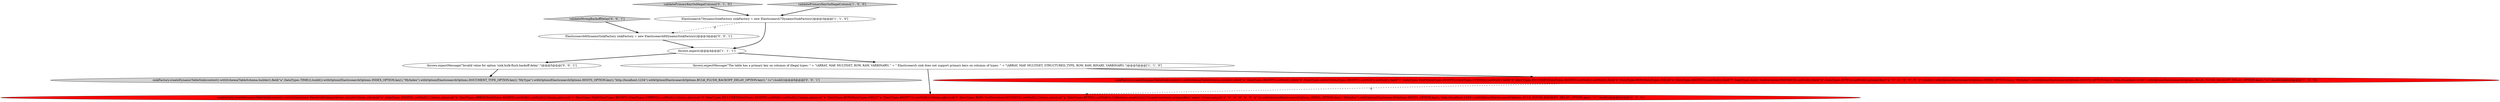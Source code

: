 digraph {
7 [style = filled, label = "thrown.expectMessage(\"Invalid value for option 'sink.bulk-flush.backoff.delay'.\")@@@5@@@['0', '0', '1']", fillcolor = white, shape = ellipse image = "AAA0AAABBB3BBB"];
9 [style = filled, label = "Elasticsearch6DynamicSinkFactory sinkFactory = new Elasticsearch6DynamicSinkFactory()@@@3@@@['0', '0', '1']", fillcolor = white, shape = ellipse image = "AAA0AAABBB3BBB"];
10 [style = filled, label = "validateWrongBackoffDelay['0', '0', '1']", fillcolor = lightgray, shape = diamond image = "AAA0AAABBB3BBB"];
2 [style = filled, label = "Elasticsearch7DynamicSinkFactory sinkFactory = new Elasticsearch7DynamicSinkFactory()@@@3@@@['1', '1', '0']", fillcolor = white, shape = ellipse image = "AAA0AAABBB1BBB"];
0 [style = filled, label = "thrown.expectMessage(\"The table has a primary key on columns of illegal types: \" + \"(ARRAY, MAP, MULTISET, ROW, RAW, VARBINARY(.\" + \" Elasticsearch sink does not support primary keys on columns of types: \" + \"(ARRAY, MAP, MULTISET, STRUCTURED_TYPE, ROW, RAW, BINARY, VARBINARY(.\")@@@5@@@['1', '1', '0']", fillcolor = white, shape = ellipse image = "AAA0AAABBB1BBB"];
6 [style = filled, label = "validatePrimaryKeyOnIllegalColumn['0', '1', '0']", fillcolor = lightgray, shape = diamond image = "AAA0AAABBB2BBB"];
3 [style = filled, label = "validatePrimaryKeyOnIllegalColumn['1', '0', '0']", fillcolor = lightgray, shape = diamond image = "AAA0AAABBB1BBB"];
4 [style = filled, label = "thrown.expect()@@@4@@@['1', '1', '1']", fillcolor = white, shape = ellipse image = "AAA0AAABBB1BBB"];
5 [style = filled, label = "sinkFactory.createDynamicTableSink(context().withSchema(new ResolvedSchema(Arrays.asList(Column.physical(\"a\",DataTypes.BIGINT().notNull()),Column.physical(\"b\",DataTypes.ARRAY(DataTypes.BIGINT().notNull()).notNull()),Column.physical(\"c\",DataTypes.MAP(DataTypes.BIGINT(),DataTypes.STRING()).notNull()),Column.physical(\"d\",DataTypes.MULTISET(DataTypes.BIGINT().notNull()).notNull()),Column.physical(\"e\",DataTypes.ROW(DataTypes.FIELD(\"a\",DataTypes.BIGINT())).notNull()),Column.physical(\"f\",DataTypes.RAW(,VoidSerializer.INSTANCE).notNull()),Column.physical(\"g\",DataTypes.BYTES().notNull())),Collections.emptyList(),UniqueConstraint.primaryKey(\"name\",Arrays.asList(\"a\",\"b\",\"c\",\"d\",\"e\",\"f\",\"g\")))).withOption(ElasticsearchOptions.INDEX_OPTION.key(),\"MyIndex\").withOption(ElasticsearchOptions.HOSTS_OPTION.key(),\"http://localhost:1234\").withOption(ElasticsearchOptions.BULK_FLUSH_BACKOFF_DELAY_OPTION.key(),\"1s\").build())@@@6@@@['0', '1', '0']", fillcolor = red, shape = ellipse image = "AAA1AAABBB2BBB"];
8 [style = filled, label = "sinkFactory.createDynamicTableSink(context().withSchema(TableSchema.builder().field(\"a\",DataTypes.TIME()).build()).withOption(ElasticsearchOptions.INDEX_OPTION.key(),\"MyIndex\").withOption(ElasticsearchOptions.DOCUMENT_TYPE_OPTION.key(),\"MyType\").withOption(ElasticsearchOptions.HOSTS_OPTION.key(),\"http://localhost:1234\").withOption(ElasticsearchOptions.BULK_FLUSH_BACKOFF_DELAY_OPTION.key(),\"-1s\").build())@@@6@@@['0', '0', '1']", fillcolor = lightgray, shape = ellipse image = "AAA0AAABBB3BBB"];
1 [style = filled, label = "sinkFactory.createDynamicTableSink(context().withSchema(TableSchema.builder().field(\"a\",DataTypes.BIGINT().notNull()).field(\"b\",DataTypes.ARRAY(DataTypes.BIGINT().notNull()).notNull()).field(\"c\",DataTypes.MAP(DataTypes.BIGINT(),DataTypes.STRING()).notNull()).field(\"d\",DataTypes.MULTISET(DataTypes.BIGINT().notNull()).notNull()).field(\"e\",DataTypes.ROW(DataTypes.FIELD(\"a\",DataTypes.BIGINT())).notNull()).field(\"f\",DataTypes.RAW(,VoidSerializer.INSTANCE).notNull()).field(\"g\",DataTypes.BYTES().notNull()).primaryKey(\"a\",\"b\",\"c\",\"d\",\"e\",\"f\",\"g\").build()).withOption(ElasticsearchOptions.INDEX_OPTION.key(),\"MyIndex\").withOption(ElasticsearchOptions.HOSTS_OPTION.key(),\"http://localhost:1234\").withOption(ElasticsearchOptions.BULK_FLUSH_BACKOFF_DELAY_OPTION.key(),\"1s\").build())@@@6@@@['1', '0', '0']", fillcolor = red, shape = ellipse image = "AAA1AAABBB1BBB"];
10->9 [style = bold, label=""];
1->5 [style = dashed, label="0"];
3->2 [style = bold, label=""];
7->8 [style = bold, label=""];
2->9 [style = dashed, label="0"];
2->4 [style = bold, label=""];
0->1 [style = bold, label=""];
4->7 [style = bold, label=""];
9->4 [style = bold, label=""];
4->0 [style = bold, label=""];
0->5 [style = bold, label=""];
6->2 [style = bold, label=""];
}
